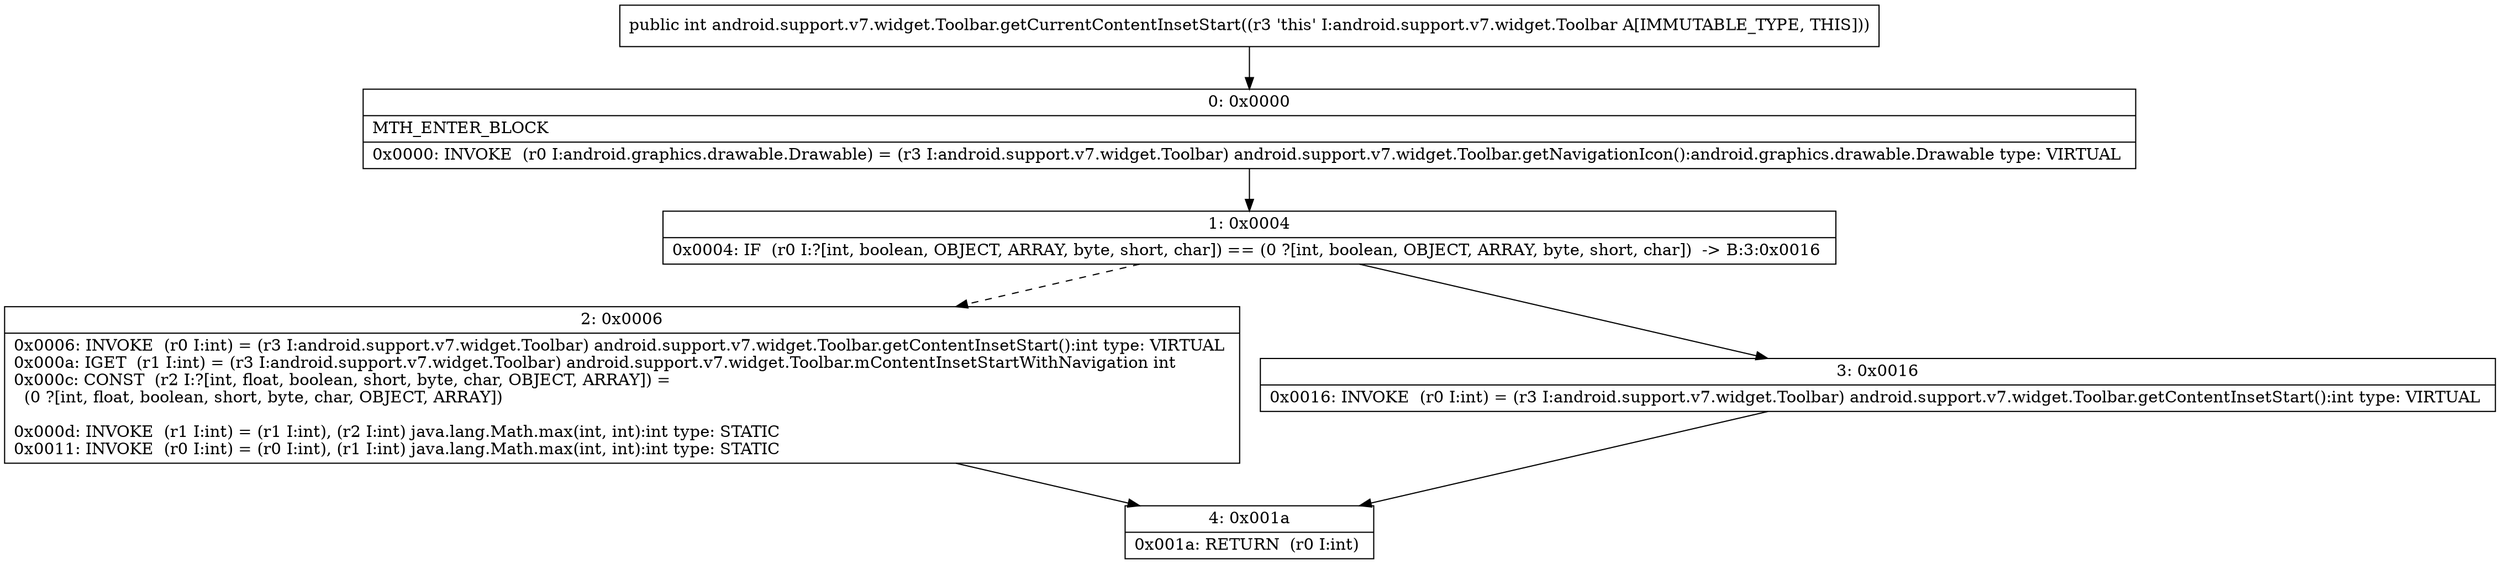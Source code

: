 digraph "CFG forandroid.support.v7.widget.Toolbar.getCurrentContentInsetStart()I" {
Node_0 [shape=record,label="{0\:\ 0x0000|MTH_ENTER_BLOCK\l|0x0000: INVOKE  (r0 I:android.graphics.drawable.Drawable) = (r3 I:android.support.v7.widget.Toolbar) android.support.v7.widget.Toolbar.getNavigationIcon():android.graphics.drawable.Drawable type: VIRTUAL \l}"];
Node_1 [shape=record,label="{1\:\ 0x0004|0x0004: IF  (r0 I:?[int, boolean, OBJECT, ARRAY, byte, short, char]) == (0 ?[int, boolean, OBJECT, ARRAY, byte, short, char])  \-\> B:3:0x0016 \l}"];
Node_2 [shape=record,label="{2\:\ 0x0006|0x0006: INVOKE  (r0 I:int) = (r3 I:android.support.v7.widget.Toolbar) android.support.v7.widget.Toolbar.getContentInsetStart():int type: VIRTUAL \l0x000a: IGET  (r1 I:int) = (r3 I:android.support.v7.widget.Toolbar) android.support.v7.widget.Toolbar.mContentInsetStartWithNavigation int \l0x000c: CONST  (r2 I:?[int, float, boolean, short, byte, char, OBJECT, ARRAY]) = \l  (0 ?[int, float, boolean, short, byte, char, OBJECT, ARRAY])\l \l0x000d: INVOKE  (r1 I:int) = (r1 I:int), (r2 I:int) java.lang.Math.max(int, int):int type: STATIC \l0x0011: INVOKE  (r0 I:int) = (r0 I:int), (r1 I:int) java.lang.Math.max(int, int):int type: STATIC \l}"];
Node_3 [shape=record,label="{3\:\ 0x0016|0x0016: INVOKE  (r0 I:int) = (r3 I:android.support.v7.widget.Toolbar) android.support.v7.widget.Toolbar.getContentInsetStart():int type: VIRTUAL \l}"];
Node_4 [shape=record,label="{4\:\ 0x001a|0x001a: RETURN  (r0 I:int) \l}"];
MethodNode[shape=record,label="{public int android.support.v7.widget.Toolbar.getCurrentContentInsetStart((r3 'this' I:android.support.v7.widget.Toolbar A[IMMUTABLE_TYPE, THIS])) }"];
MethodNode -> Node_0;
Node_0 -> Node_1;
Node_1 -> Node_2[style=dashed];
Node_1 -> Node_3;
Node_2 -> Node_4;
Node_3 -> Node_4;
}

